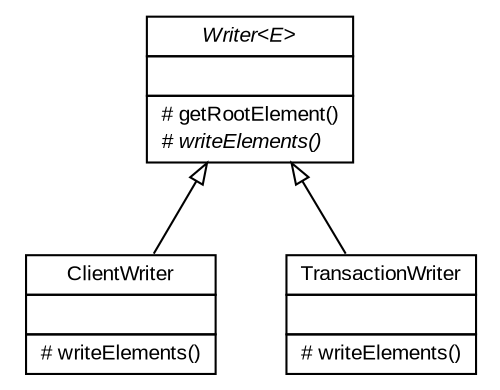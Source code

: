 #!/usr/local/bin/dot
#
# Class diagram 
# Generated by UMLGraph version R5_7_2-32-g40b5a6 (http://www.spinellis.gr/umlgraph/)
#

digraph G {
	edge [fontname="arial",fontsize=10,labelfontname="arial",labelfontsize=10];
	node [fontname="arial",fontsize=10,shape=plaintext];
	nodesep=0.25;
	ranksep=0.5;
	// store.business.util.writer.ClientWriter
	c0 [label=<<table title="store.business.util.writer.ClientWriter" border="0" cellborder="1" cellspacing="0" cellpadding="2" port="p">
		<tr><td><table border="0" cellspacing="0" cellpadding="1">
<tr><td align="center" balign="center"> ClientWriter </td></tr>
		</table></td></tr>
		<tr><td><table border="0" cellspacing="0" cellpadding="1">
<tr><td align="left" balign="left">  </td></tr>
		</table></td></tr>
		<tr><td><table border="0" cellspacing="0" cellpadding="1">
<tr><td align="left" balign="left"> # writeElements() </td></tr>
		</table></td></tr>
		</table>>, URL="null", fontname="arial", fontcolor="black", fontsize=10.0];
	// store.business.util.writer.TransactionWriter
	c1 [label=<<table title="store.business.util.writer.TransactionWriter" border="0" cellborder="1" cellspacing="0" cellpadding="2" port="p">
		<tr><td><table border="0" cellspacing="0" cellpadding="1">
<tr><td align="center" balign="center"> TransactionWriter </td></tr>
		</table></td></tr>
		<tr><td><table border="0" cellspacing="0" cellpadding="1">
<tr><td align="left" balign="left">  </td></tr>
		</table></td></tr>
		<tr><td><table border="0" cellspacing="0" cellpadding="1">
<tr><td align="left" balign="left"> # writeElements() </td></tr>
		</table></td></tr>
		</table>>, URL="null", fontname="arial", fontcolor="black", fontsize=10.0];
	// store.business.util.writer.Writer<E>
	c2 [label=<<table title="store.business.util.writer.Writer" border="0" cellborder="1" cellspacing="0" cellpadding="2" port="p">
		<tr><td><table border="0" cellspacing="0" cellpadding="1">
<tr><td align="center" balign="center"><font face="arial italic"> Writer&lt;E&gt; </font></td></tr>
		</table></td></tr>
		<tr><td><table border="0" cellspacing="0" cellpadding="1">
<tr><td align="left" balign="left">  </td></tr>
		</table></td></tr>
		<tr><td><table border="0" cellspacing="0" cellpadding="1">
<tr><td align="left" balign="left"> # getRootElement() </td></tr>
<tr><td align="left" balign="left"><font face="arial italic" point-size="10.0"> # writeElements() </font></td></tr>
		</table></td></tr>
		</table>>, URL="null", fontname="arial", fontcolor="black", fontsize=10.0];
	//store.business.util.writer.ClientWriter extends store.business.util.writer.Writer<Client>
	c2:p -> c0:p [dir=back,arrowtail=empty];
	//store.business.util.writer.TransactionWriter extends store.business.util.writer.Writer<Transaction>
	c2:p -> c1:p [dir=back,arrowtail=empty];
}

